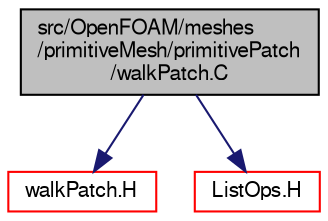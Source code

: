 digraph "src/OpenFOAM/meshes/primitiveMesh/primitivePatch/walkPatch.C"
{
  bgcolor="transparent";
  edge [fontname="FreeSans",fontsize="10",labelfontname="FreeSans",labelfontsize="10"];
  node [fontname="FreeSans",fontsize="10",shape=record];
  Node0 [label="src/OpenFOAM/meshes\l/primitiveMesh/primitivePatch\l/walkPatch.C",height=0.2,width=0.4,color="black", fillcolor="grey75", style="filled", fontcolor="black"];
  Node0 -> Node1 [color="midnightblue",fontsize="10",style="solid",fontname="FreeSans"];
  Node1 [label="walkPatch.H",height=0.2,width=0.4,color="red",URL="$a12008.html"];
  Node0 -> Node98 [color="midnightblue",fontsize="10",style="solid",fontname="FreeSans"];
  Node98 [label="ListOps.H",height=0.2,width=0.4,color="red",URL="$a08687.html",tooltip="Various functions to operate on Lists. "];
}
